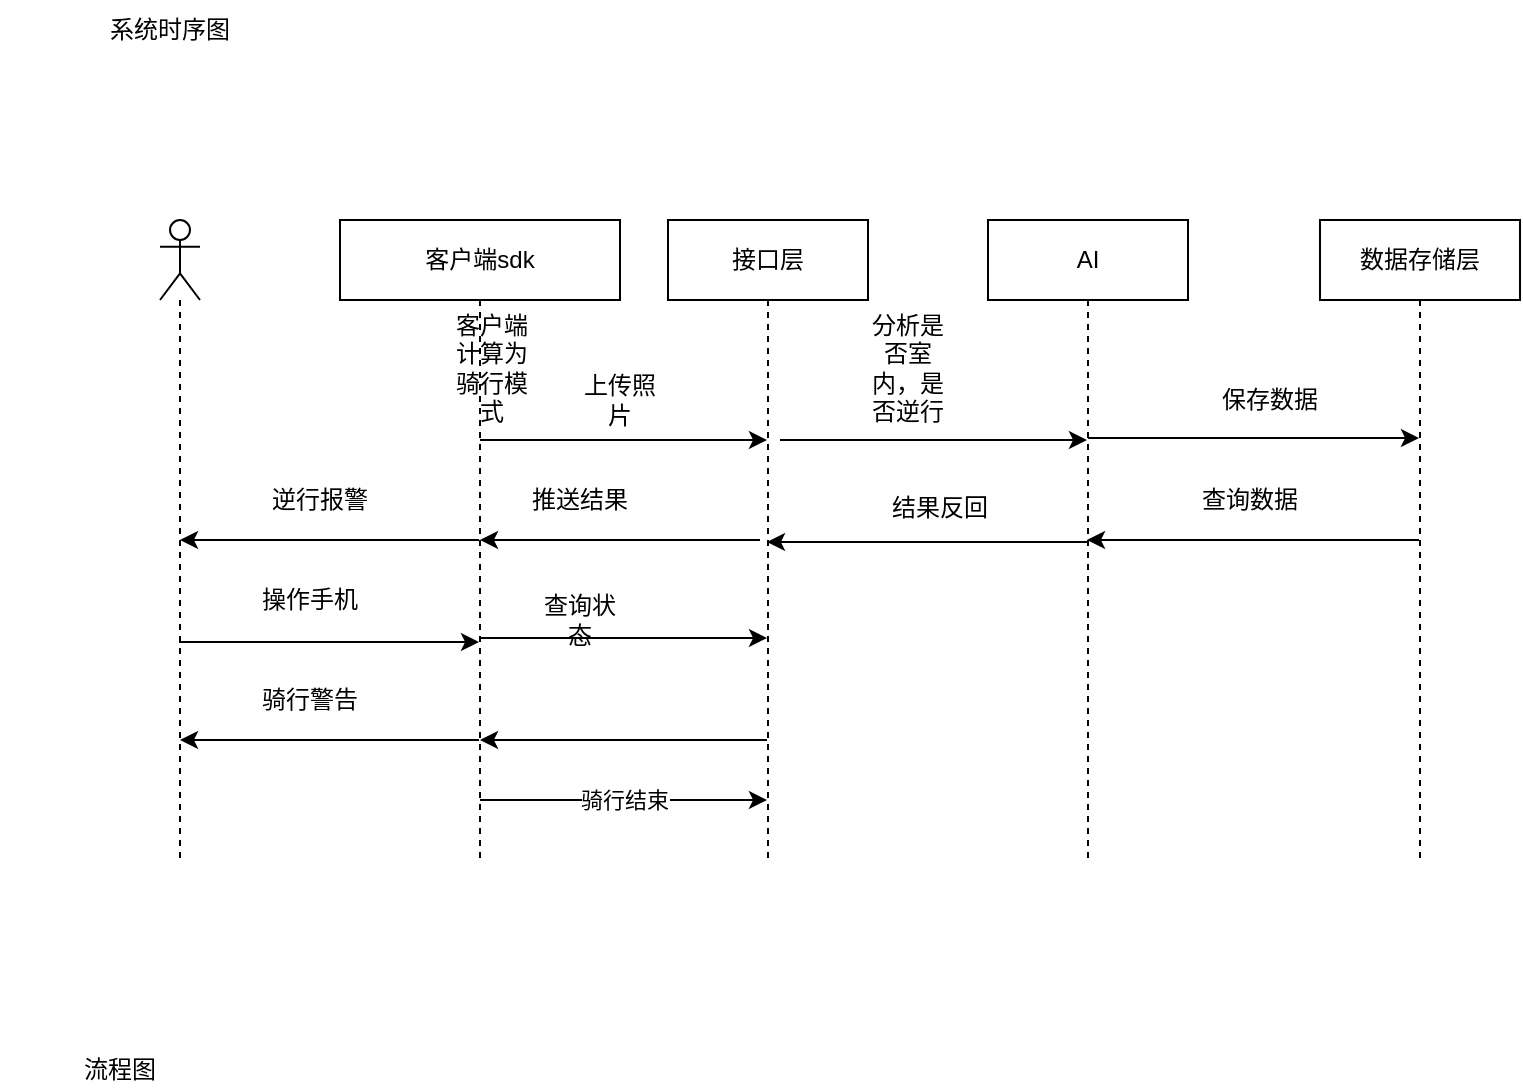 <mxfile version="14.1.3" type="github">
  <diagram id="R-xHkfWHljpwZLpA3iSj" name="Page-1">
    <mxGraphModel dx="1151" dy="741" grid="1" gridSize="10" guides="1" tooltips="1" connect="1" arrows="1" fold="1" page="1" pageScale="1" pageWidth="827" pageHeight="1169" math="0" shadow="0">
      <root>
        <mxCell id="0" />
        <mxCell id="1" parent="0" />
        <mxCell id="lklLiUdPJSf3lJY2fcEU-3" value="系统时序图" style="text;html=1;strokeColor=none;fillColor=none;align=center;verticalAlign=middle;whiteSpace=wrap;rounded=0;" vertex="1" parent="1">
          <mxGeometry x="20" y="40" width="170" height="30" as="geometry" />
        </mxCell>
        <mxCell id="lklLiUdPJSf3lJY2fcEU-5" value="" style="shape=umlLifeline;participant=umlActor;perimeter=lifelinePerimeter;whiteSpace=wrap;html=1;container=1;collapsible=0;recursiveResize=0;verticalAlign=top;spacingTop=36;outlineConnect=0;" vertex="1" parent="1">
          <mxGeometry x="100" y="150" width="20" height="320" as="geometry" />
        </mxCell>
        <mxCell id="lklLiUdPJSf3lJY2fcEU-6" value="客户端sdk" style="shape=umlLifeline;perimeter=lifelinePerimeter;whiteSpace=wrap;html=1;container=1;collapsible=0;recursiveResize=0;outlineConnect=0;" vertex="1" parent="1">
          <mxGeometry x="190" y="150" width="140" height="320" as="geometry" />
        </mxCell>
        <mxCell id="lklLiUdPJSf3lJY2fcEU-35" value="查询状态" style="text;html=1;strokeColor=none;fillColor=none;align=center;verticalAlign=middle;whiteSpace=wrap;rounded=0;" vertex="1" parent="lklLiUdPJSf3lJY2fcEU-6">
          <mxGeometry x="100" y="190" width="40" height="20" as="geometry" />
        </mxCell>
        <mxCell id="lklLiUdPJSf3lJY2fcEU-7" value="接口层" style="shape=umlLifeline;perimeter=lifelinePerimeter;whiteSpace=wrap;html=1;container=1;collapsible=0;recursiveResize=0;outlineConnect=0;" vertex="1" parent="1">
          <mxGeometry x="354" y="150" width="100" height="320" as="geometry" />
        </mxCell>
        <mxCell id="lklLiUdPJSf3lJY2fcEU-8" value="AI" style="shape=umlLifeline;perimeter=lifelinePerimeter;whiteSpace=wrap;html=1;container=1;collapsible=0;recursiveResize=0;outlineConnect=0;" vertex="1" parent="1">
          <mxGeometry x="514" y="150" width="100" height="320" as="geometry" />
        </mxCell>
        <mxCell id="lklLiUdPJSf3lJY2fcEU-9" value="数据存储层" style="shape=umlLifeline;perimeter=lifelinePerimeter;whiteSpace=wrap;html=1;container=1;collapsible=0;recursiveResize=0;outlineConnect=0;" vertex="1" parent="1">
          <mxGeometry x="680" y="150" width="100" height="320" as="geometry" />
        </mxCell>
        <mxCell id="lklLiUdPJSf3lJY2fcEU-11" value="" style="endArrow=classic;html=1;" edge="1" parent="1" target="lklLiUdPJSf3lJY2fcEU-7">
          <mxGeometry width="50" height="50" relative="1" as="geometry">
            <mxPoint x="260" y="260" as="sourcePoint" />
            <mxPoint x="290" y="210" as="targetPoint" />
          </mxGeometry>
        </mxCell>
        <mxCell id="lklLiUdPJSf3lJY2fcEU-12" value="客户端计算为骑行模式" style="text;html=1;strokeColor=none;fillColor=none;align=center;verticalAlign=middle;whiteSpace=wrap;rounded=0;" vertex="1" parent="1">
          <mxGeometry x="246" y="214" width="40" height="20" as="geometry" />
        </mxCell>
        <mxCell id="lklLiUdPJSf3lJY2fcEU-14" value="" style="endArrow=classic;html=1;" edge="1" parent="1">
          <mxGeometry width="50" height="50" relative="1" as="geometry">
            <mxPoint x="410" y="260" as="sourcePoint" />
            <mxPoint x="563.5" y="260" as="targetPoint" />
          </mxGeometry>
        </mxCell>
        <mxCell id="lklLiUdPJSf3lJY2fcEU-15" value="上传照片" style="text;html=1;strokeColor=none;fillColor=none;align=center;verticalAlign=middle;whiteSpace=wrap;rounded=0;" vertex="1" parent="1">
          <mxGeometry x="310" y="230" width="40" height="20" as="geometry" />
        </mxCell>
        <mxCell id="lklLiUdPJSf3lJY2fcEU-16" value="分析是否室内，是否逆行" style="text;html=1;strokeColor=none;fillColor=none;align=center;verticalAlign=middle;whiteSpace=wrap;rounded=0;" vertex="1" parent="1">
          <mxGeometry x="454" y="214" width="40" height="20" as="geometry" />
        </mxCell>
        <mxCell id="lklLiUdPJSf3lJY2fcEU-17" value="" style="endArrow=classic;html=1;" edge="1" parent="1">
          <mxGeometry width="50" height="50" relative="1" as="geometry">
            <mxPoint x="564" y="259" as="sourcePoint" />
            <mxPoint x="729.5" y="259" as="targetPoint" />
            <Array as="points">
              <mxPoint x="650" y="259" />
            </Array>
          </mxGeometry>
        </mxCell>
        <mxCell id="lklLiUdPJSf3lJY2fcEU-18" value="保存数据" style="text;html=1;strokeColor=none;fillColor=none;align=center;verticalAlign=middle;whiteSpace=wrap;rounded=0;" vertex="1" parent="1">
          <mxGeometry x="630" y="230" width="50" height="20" as="geometry" />
        </mxCell>
        <mxCell id="lklLiUdPJSf3lJY2fcEU-19" value="" style="endArrow=classic;html=1;" edge="1" parent="1">
          <mxGeometry width="50" height="50" relative="1" as="geometry">
            <mxPoint x="563.5" y="311" as="sourcePoint" />
            <mxPoint x="403.5" y="311" as="targetPoint" />
          </mxGeometry>
        </mxCell>
        <mxCell id="lklLiUdPJSf3lJY2fcEU-20" value="结果反回" style="text;html=1;strokeColor=none;fillColor=none;align=center;verticalAlign=middle;whiteSpace=wrap;rounded=0;" vertex="1" parent="1">
          <mxGeometry x="460" y="284" width="60" height="20" as="geometry" />
        </mxCell>
        <mxCell id="lklLiUdPJSf3lJY2fcEU-23" value="" style="endArrow=classic;html=1;" edge="1" parent="1">
          <mxGeometry width="50" height="50" relative="1" as="geometry">
            <mxPoint x="729.5" y="310" as="sourcePoint" />
            <mxPoint x="563.5" y="310" as="targetPoint" />
          </mxGeometry>
        </mxCell>
        <mxCell id="lklLiUdPJSf3lJY2fcEU-24" value="查询数据" style="text;html=1;strokeColor=none;fillColor=none;align=center;verticalAlign=middle;whiteSpace=wrap;rounded=0;" vertex="1" parent="1">
          <mxGeometry x="580" y="280" width="130" height="20" as="geometry" />
        </mxCell>
        <mxCell id="lklLiUdPJSf3lJY2fcEU-26" value="" style="endArrow=classic;html=1;" edge="1" parent="1" target="lklLiUdPJSf3lJY2fcEU-6">
          <mxGeometry width="50" height="50" relative="1" as="geometry">
            <mxPoint x="400" y="310" as="sourcePoint" />
            <mxPoint x="350" y="310" as="targetPoint" />
          </mxGeometry>
        </mxCell>
        <mxCell id="lklLiUdPJSf3lJY2fcEU-27" value="推送结果" style="text;html=1;strokeColor=none;fillColor=none;align=center;verticalAlign=middle;whiteSpace=wrap;rounded=0;" vertex="1" parent="1">
          <mxGeometry x="270" y="280" width="80" height="20" as="geometry" />
        </mxCell>
        <mxCell id="lklLiUdPJSf3lJY2fcEU-28" value="" style="endArrow=classic;html=1;" edge="1" parent="1" source="lklLiUdPJSf3lJY2fcEU-6" target="lklLiUdPJSf3lJY2fcEU-5">
          <mxGeometry width="50" height="50" relative="1" as="geometry">
            <mxPoint x="110" y="330" as="sourcePoint" />
            <mxPoint x="160" y="280" as="targetPoint" />
            <Array as="points">
              <mxPoint x="180" y="310" />
            </Array>
          </mxGeometry>
        </mxCell>
        <mxCell id="lklLiUdPJSf3lJY2fcEU-29" value="逆行报警" style="text;html=1;strokeColor=none;fillColor=none;align=center;verticalAlign=middle;whiteSpace=wrap;rounded=0;" vertex="1" parent="1">
          <mxGeometry x="150" y="280" width="60" height="20" as="geometry" />
        </mxCell>
        <mxCell id="lklLiUdPJSf3lJY2fcEU-30" value="" style="endArrow=classic;html=1;" edge="1" parent="1" target="lklLiUdPJSf3lJY2fcEU-6">
          <mxGeometry width="50" height="50" relative="1" as="geometry">
            <mxPoint x="109.5" y="361" as="sourcePoint" />
            <mxPoint x="239.5" y="361" as="targetPoint" />
          </mxGeometry>
        </mxCell>
        <mxCell id="lklLiUdPJSf3lJY2fcEU-31" value="操作手机" style="text;html=1;strokeColor=none;fillColor=none;align=center;verticalAlign=middle;whiteSpace=wrap;rounded=0;" vertex="1" parent="1">
          <mxGeometry x="140" y="330" width="70" height="20" as="geometry" />
        </mxCell>
        <mxCell id="lklLiUdPJSf3lJY2fcEU-33" value="" style="endArrow=classic;html=1;" edge="1" parent="1">
          <mxGeometry width="50" height="50" relative="1" as="geometry">
            <mxPoint x="260" y="359" as="sourcePoint" />
            <mxPoint x="403.5" y="359" as="targetPoint" />
          </mxGeometry>
        </mxCell>
        <mxCell id="lklLiUdPJSf3lJY2fcEU-38" value="" style="endArrow=classic;html=1;" edge="1" parent="1" source="lklLiUdPJSf3lJY2fcEU-7" target="lklLiUdPJSf3lJY2fcEU-6">
          <mxGeometry width="50" height="50" relative="1" as="geometry">
            <mxPoint x="300" y="430" as="sourcePoint" />
            <mxPoint x="350" y="380" as="targetPoint" />
            <Array as="points">
              <mxPoint x="350" y="410" />
            </Array>
          </mxGeometry>
        </mxCell>
        <mxCell id="lklLiUdPJSf3lJY2fcEU-39" value="" style="endArrow=classic;html=1;" edge="1" parent="1" source="lklLiUdPJSf3lJY2fcEU-6" target="lklLiUdPJSf3lJY2fcEU-5">
          <mxGeometry width="50" height="50" relative="1" as="geometry">
            <mxPoint x="190" y="450" as="sourcePoint" />
            <mxPoint x="240" y="400" as="targetPoint" />
            <Array as="points">
              <mxPoint x="210" y="410" />
            </Array>
          </mxGeometry>
        </mxCell>
        <mxCell id="lklLiUdPJSf3lJY2fcEU-40" value="骑行警告" style="text;html=1;strokeColor=none;fillColor=none;align=center;verticalAlign=middle;whiteSpace=wrap;rounded=0;" vertex="1" parent="1">
          <mxGeometry x="140" y="380" width="70" height="20" as="geometry" />
        </mxCell>
        <mxCell id="lklLiUdPJSf3lJY2fcEU-41" value="骑行结束" style="endArrow=classic;html=1;" edge="1" parent="1" source="lklLiUdPJSf3lJY2fcEU-6" target="lklLiUdPJSf3lJY2fcEU-7">
          <mxGeometry width="50" height="50" relative="1" as="geometry">
            <mxPoint x="280" y="490" as="sourcePoint" />
            <mxPoint x="330" y="440" as="targetPoint" />
            <Array as="points">
              <mxPoint x="370" y="440" />
            </Array>
          </mxGeometry>
        </mxCell>
        <mxCell id="lklLiUdPJSf3lJY2fcEU-43" value="流程图" style="text;html=1;strokeColor=none;fillColor=none;align=center;verticalAlign=middle;whiteSpace=wrap;rounded=0;" vertex="1" parent="1">
          <mxGeometry x="60" y="565" width="40" height="20" as="geometry" />
        </mxCell>
      </root>
    </mxGraphModel>
  </diagram>
</mxfile>
